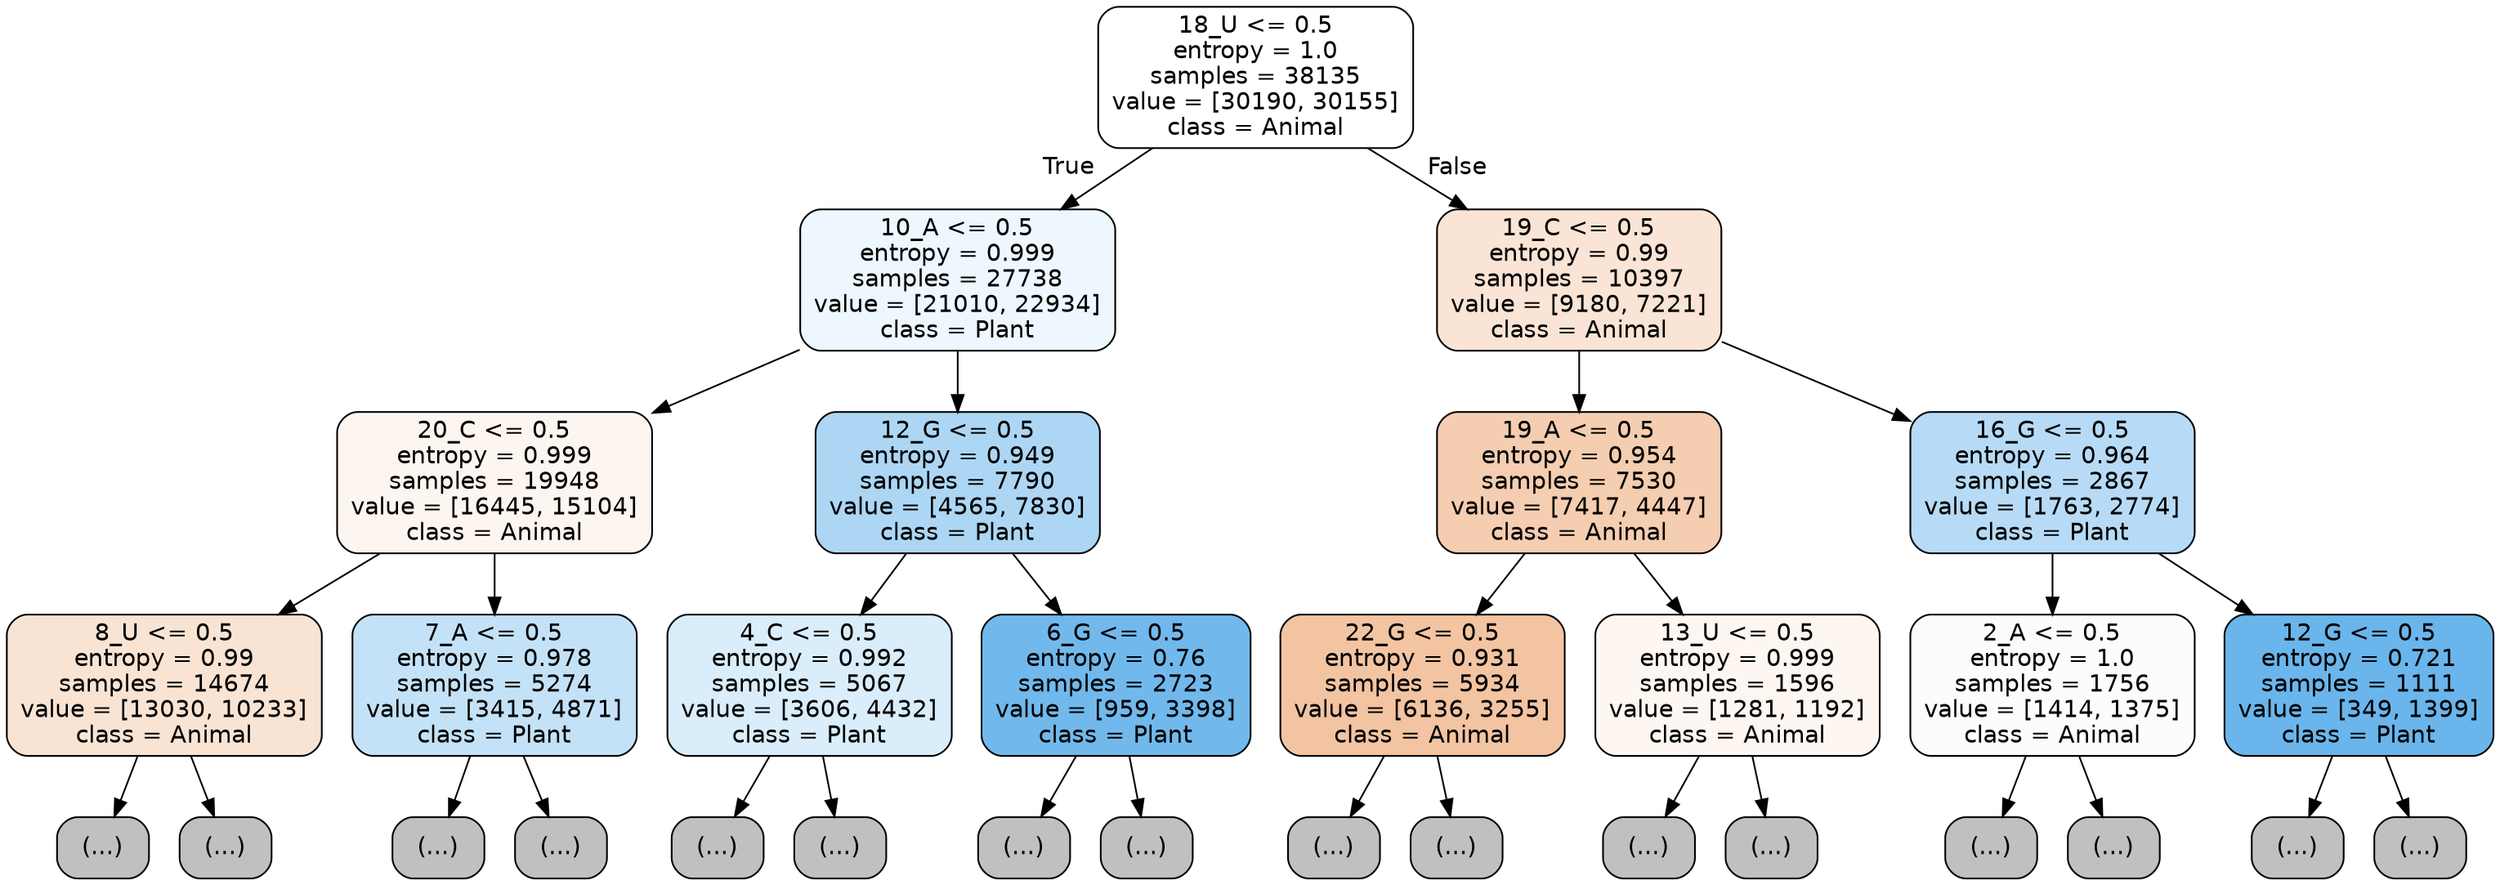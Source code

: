 digraph Tree {
node [shape=box, style="filled, rounded", color="black", fontname="helvetica"] ;
edge [fontname="helvetica"] ;
0 [label="18_U <= 0.5\nentropy = 1.0\nsamples = 38135\nvalue = [30190, 30155]\nclass = Animal", fillcolor="#ffffff"] ;
1 [label="10_A <= 0.5\nentropy = 0.999\nsamples = 27738\nvalue = [21010, 22934]\nclass = Plant", fillcolor="#eef7fd"] ;
0 -> 1 [labeldistance=2.5, labelangle=45, headlabel="True"] ;
2 [label="20_C <= 0.5\nentropy = 0.999\nsamples = 19948\nvalue = [16445, 15104]\nclass = Animal", fillcolor="#fdf5ef"] ;
1 -> 2 ;
3 [label="8_U <= 0.5\nentropy = 0.99\nsamples = 14674\nvalue = [13030, 10233]\nclass = Animal", fillcolor="#f9e4d4"] ;
2 -> 3 ;
4 [label="(...)", fillcolor="#C0C0C0"] ;
3 -> 4 ;
5221 [label="(...)", fillcolor="#C0C0C0"] ;
3 -> 5221 ;
7122 [label="7_A <= 0.5\nentropy = 0.978\nsamples = 5274\nvalue = [3415, 4871]\nclass = Plant", fillcolor="#c4e2f7"] ;
2 -> 7122 ;
7123 [label="(...)", fillcolor="#C0C0C0"] ;
7122 -> 7123 ;
8808 [label="(...)", fillcolor="#C0C0C0"] ;
7122 -> 8808 ;
9403 [label="12_G <= 0.5\nentropy = 0.949\nsamples = 7790\nvalue = [4565, 7830]\nclass = Plant", fillcolor="#acd6f4"] ;
1 -> 9403 ;
9404 [label="4_C <= 0.5\nentropy = 0.992\nsamples = 5067\nvalue = [3606, 4432]\nclass = Plant", fillcolor="#daedfa"] ;
9403 -> 9404 ;
9405 [label="(...)", fillcolor="#C0C0C0"] ;
9404 -> 9405 ;
11068 [label="(...)", fillcolor="#C0C0C0"] ;
9404 -> 11068 ;
11573 [label="6_G <= 0.5\nentropy = 0.76\nsamples = 2723\nvalue = [959, 3398]\nclass = Plant", fillcolor="#71b9ec"] ;
9403 -> 11573 ;
11574 [label="(...)", fillcolor="#C0C0C0"] ;
11573 -> 11574 ;
12147 [label="(...)", fillcolor="#C0C0C0"] ;
11573 -> 12147 ;
12392 [label="19_C <= 0.5\nentropy = 0.99\nsamples = 10397\nvalue = [9180, 7221]\nclass = Animal", fillcolor="#f9e4d5"] ;
0 -> 12392 [labeldistance=2.5, labelangle=-45, headlabel="False"] ;
12393 [label="19_A <= 0.5\nentropy = 0.954\nsamples = 7530\nvalue = [7417, 4447]\nclass = Animal", fillcolor="#f5cdb0"] ;
12392 -> 12393 ;
12394 [label="22_G <= 0.5\nentropy = 0.931\nsamples = 5934\nvalue = [6136, 3255]\nclass = Animal", fillcolor="#f3c4a2"] ;
12393 -> 12394 ;
12395 [label="(...)", fillcolor="#C0C0C0"] ;
12394 -> 12395 ;
14722 [label="(...)", fillcolor="#C0C0C0"] ;
12394 -> 14722 ;
15091 [label="13_U <= 0.5\nentropy = 0.999\nsamples = 1596\nvalue = [1281, 1192]\nclass = Animal", fillcolor="#fdf6f1"] ;
12393 -> 15091 ;
15092 [label="(...)", fillcolor="#C0C0C0"] ;
15091 -> 15092 ;
15575 [label="(...)", fillcolor="#C0C0C0"] ;
15091 -> 15575 ;
15792 [label="16_G <= 0.5\nentropy = 0.964\nsamples = 2867\nvalue = [1763, 2774]\nclass = Plant", fillcolor="#b7dbf6"] ;
12392 -> 15792 ;
15793 [label="2_A <= 0.5\nentropy = 1.0\nsamples = 1756\nvalue = [1414, 1375]\nclass = Animal", fillcolor="#fefcfa"] ;
15792 -> 15793 ;
15794 [label="(...)", fillcolor="#C0C0C0"] ;
15793 -> 15794 ;
16473 [label="(...)", fillcolor="#C0C0C0"] ;
15793 -> 16473 ;
16678 [label="12_G <= 0.5\nentropy = 0.721\nsamples = 1111\nvalue = [349, 1399]\nclass = Plant", fillcolor="#6ab5eb"] ;
15792 -> 16678 ;
16679 [label="(...)", fillcolor="#C0C0C0"] ;
16678 -> 16679 ;
16888 [label="(...)", fillcolor="#C0C0C0"] ;
16678 -> 16888 ;
}